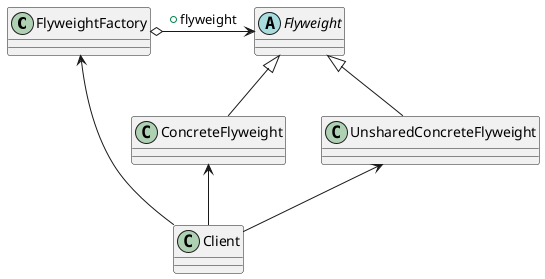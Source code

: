 @startuml

class FlyweightFactory
abstract Flyweight
class ConcreteFlyweight
class UnsharedConcreteFlyweight
class Client

FlyweightFactory o-right-> Flyweight : "+flyweight"
Client -up-> FlyweightFactory
ConcreteFlyweight -up-|> Flyweight
UnsharedConcreteFlyweight  -up-|> Flyweight
Client -up-> ConcreteFlyweight
Client -up-> UnsharedConcreteFlyweight
@enduml
